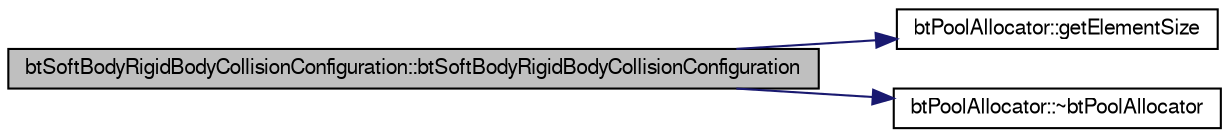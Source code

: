digraph G
{
  bgcolor="transparent";
  edge [fontname="FreeSans",fontsize=10,labelfontname="FreeSans",labelfontsize=10];
  node [fontname="FreeSans",fontsize=10,shape=record];
  rankdir=LR;
  Node1 [label="btSoftBodyRigidBodyCollisionConfiguration::btSoftBodyRigidBodyCollisionConfiguration",height=0.2,width=0.4,color="black", fillcolor="grey75", style="filled" fontcolor="black"];
  Node1 -> Node2 [color="midnightblue",fontsize=10,style="solid"];
  Node2 [label="btPoolAllocator::getElementSize",height=0.2,width=0.4,color="black",URL="$classbt_pool_allocator.html#2bdce19b1ffb5f6fb5cd597dc3f00a3e"];
  Node1 -> Node3 [color="midnightblue",fontsize=10,style="solid"];
  Node3 [label="btPoolAllocator::~btPoolAllocator",height=0.2,width=0.4,color="black",URL="$classbt_pool_allocator.html#a221b8352b1100ead608ef1b39d797ba"];
}
